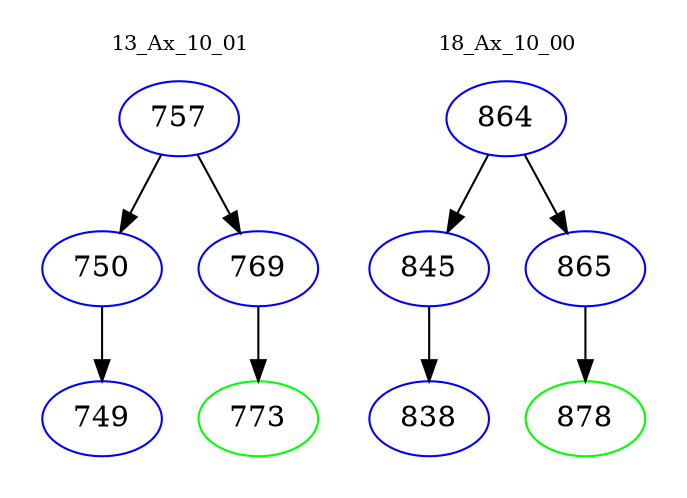 digraph{
subgraph cluster_0 {
color = white
label = "13_Ax_10_01";
fontsize=10;
T0_757 [label="757", color="blue"]
T0_757 -> T0_750 [color="black"]
T0_750 [label="750", color="blue"]
T0_750 -> T0_749 [color="black"]
T0_749 [label="749", color="blue"]
T0_757 -> T0_769 [color="black"]
T0_769 [label="769", color="blue"]
T0_769 -> T0_773 [color="black"]
T0_773 [label="773", color="green"]
}
subgraph cluster_1 {
color = white
label = "18_Ax_10_00";
fontsize=10;
T1_864 [label="864", color="blue"]
T1_864 -> T1_845 [color="black"]
T1_845 [label="845", color="blue"]
T1_845 -> T1_838 [color="black"]
T1_838 [label="838", color="blue"]
T1_864 -> T1_865 [color="black"]
T1_865 [label="865", color="blue"]
T1_865 -> T1_878 [color="black"]
T1_878 [label="878", color="green"]
}
}
